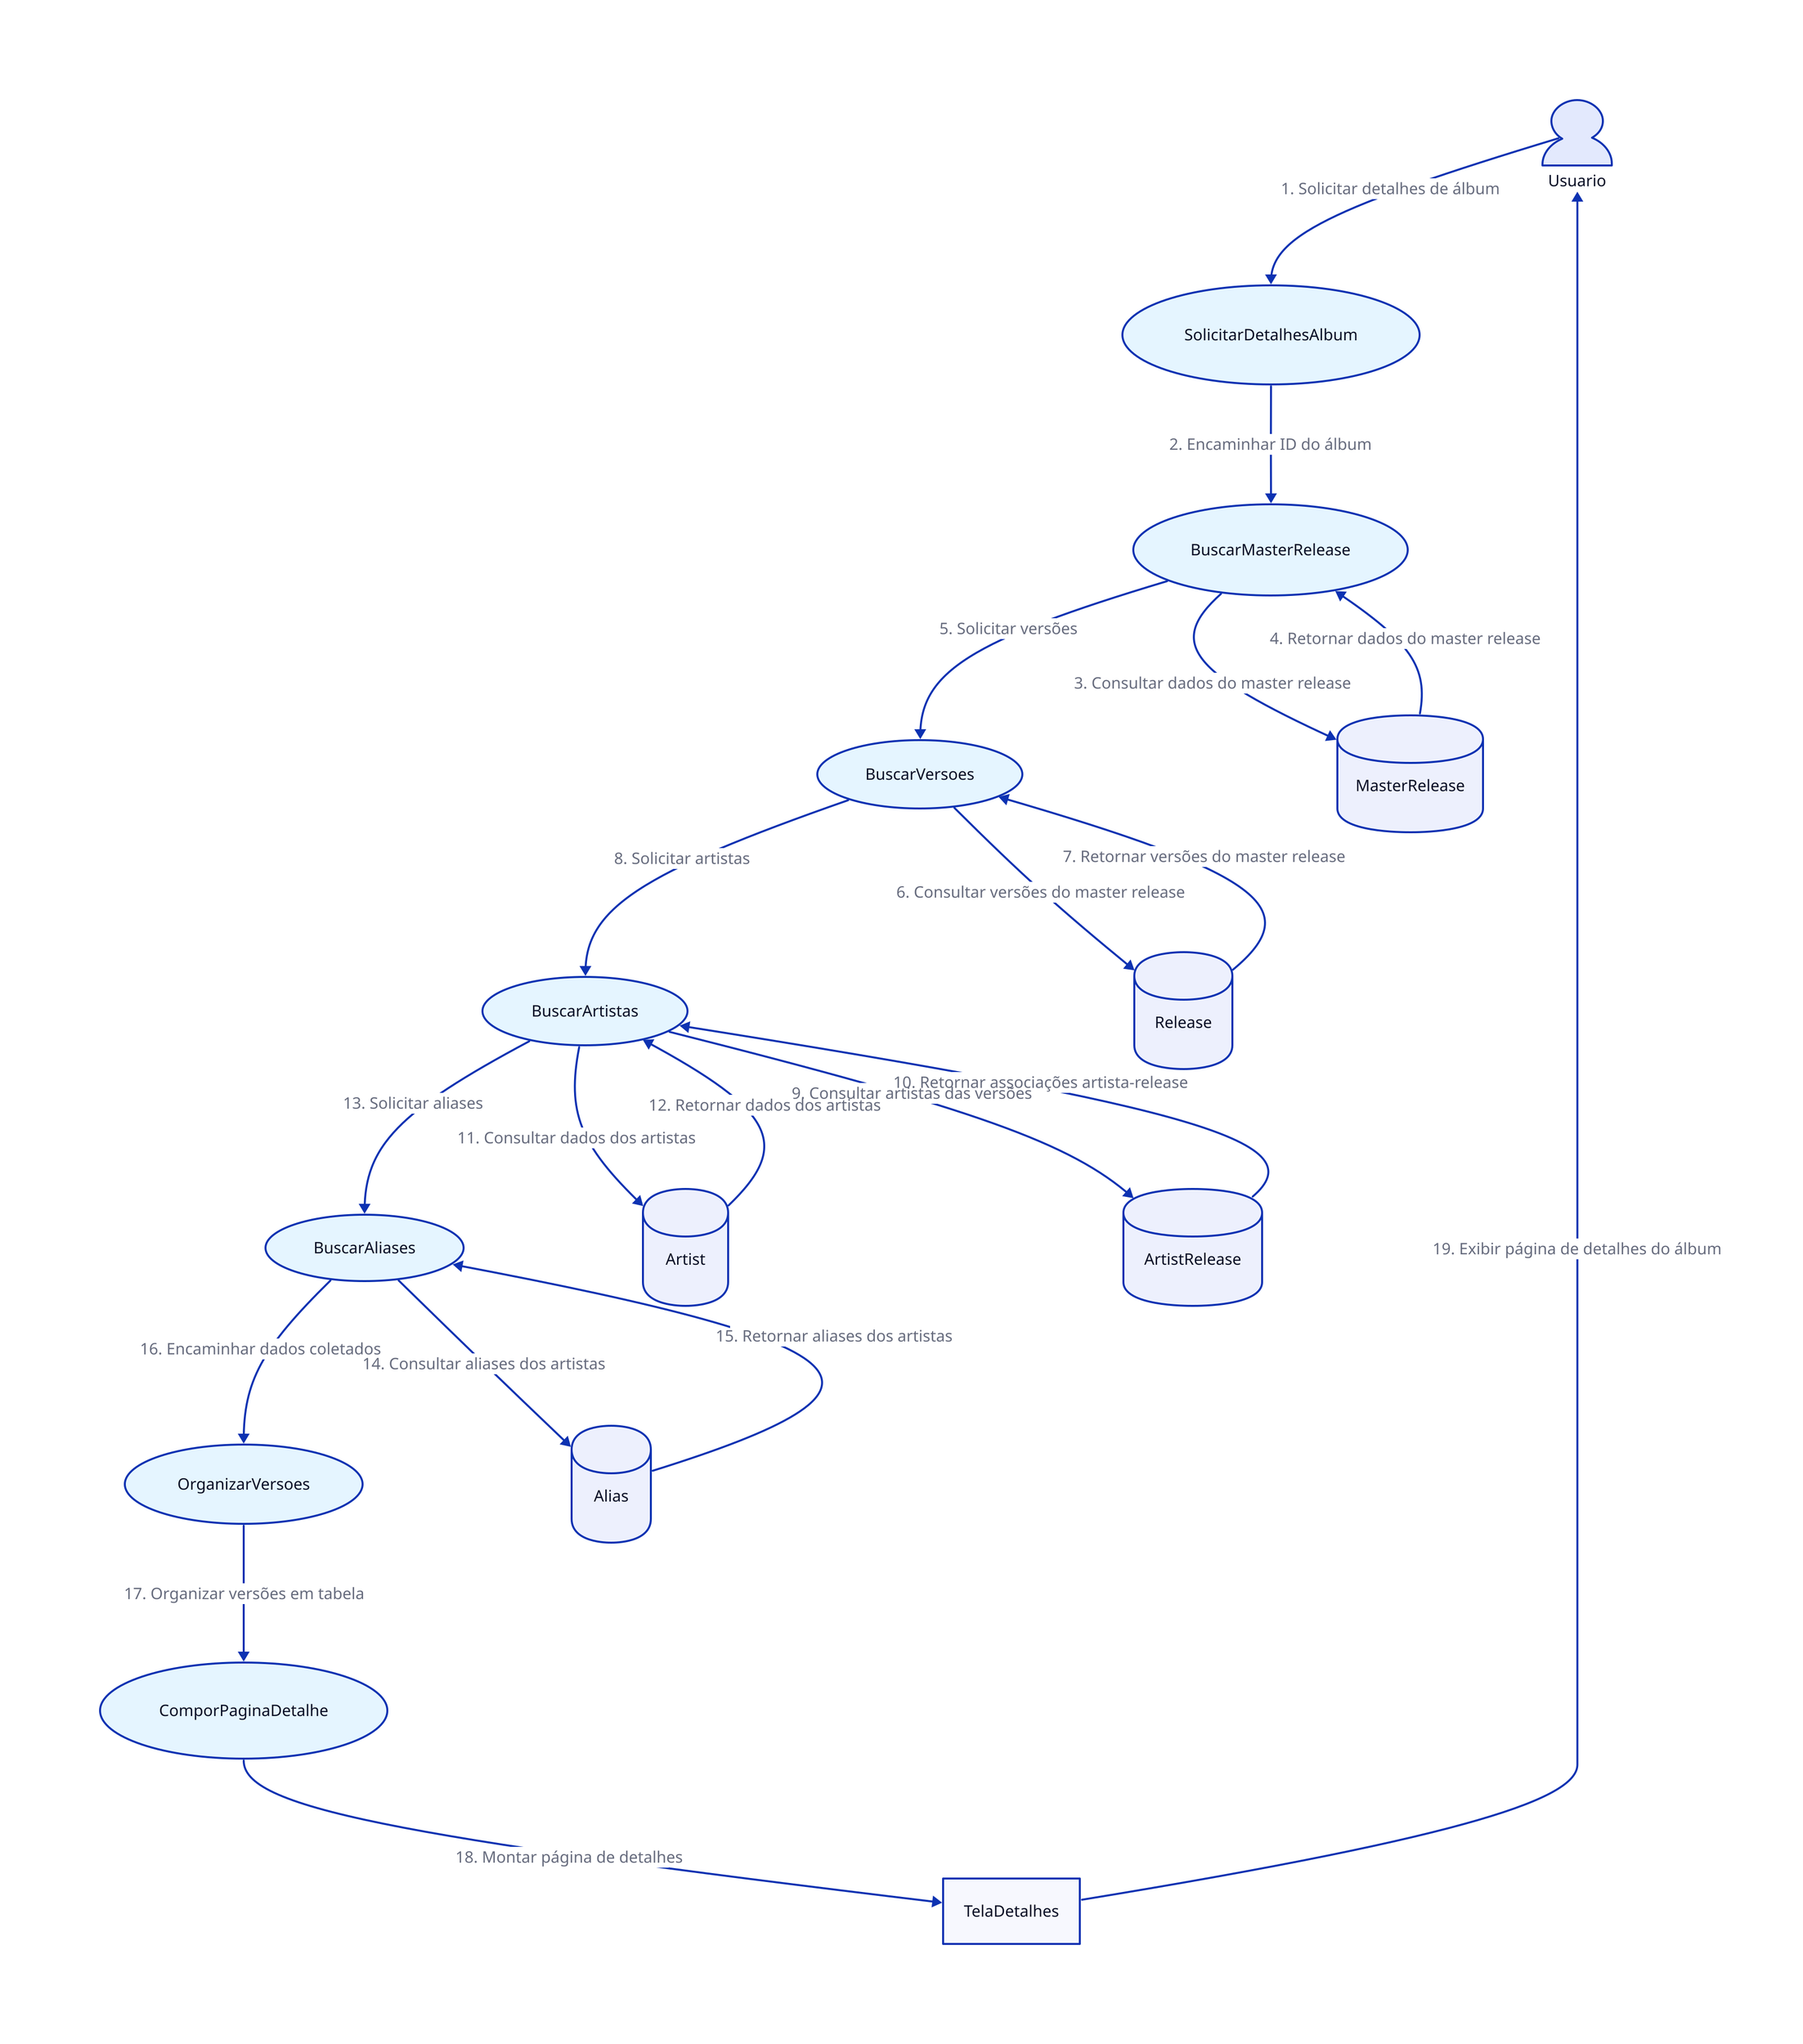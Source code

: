 Usuario: {
  shape: person
}

SolicitarDetalhesAlbum: {
  shape: oval
  style.fill: "#E5F5FF"
}

BuscarMasterRelease: {
  shape: oval
  style.fill: "#E5F5FF"
}

BuscarVersoes: {
  shape: oval
  style.fill: "#E5F5FF"
}

BuscarArtistas: {
  shape: oval
  style.fill: "#E5F5FF"
}

BuscarAliases: {
  shape: oval
  style.fill: "#E5F5FF"
}

OrganizarVersoes: {
  shape: oval
  style.fill: "#E5F5FF"
}

ComporPaginaDetalhe: {
  shape: oval
  style.fill: "#E5F5FF"
}

MasterRelease: {
  shape: cylinder
}

Release: {
  shape: cylinder
}

Artist: {
  shape: cylinder
}

ArtistRelease: {
  shape: cylinder
}

Alias: {
  shape: cylinder
}

TelaDetalhes: {
  shape: rectangle
}

Usuario -> SolicitarDetalhesAlbum: "1. Solicitar detalhes de álbum"
SolicitarDetalhesAlbum -> BuscarMasterRelease: "2. Encaminhar ID do álbum"
BuscarMasterRelease -> MasterRelease: "3. Consultar dados do master release"
MasterRelease -> BuscarMasterRelease: "4. Retornar dados do master release"
BuscarMasterRelease -> BuscarVersoes: "5. Solicitar versões"
BuscarVersoes -> Release: "6. Consultar versões do master release"
Release -> BuscarVersoes: "7. Retornar versões do master release"
BuscarVersoes -> BuscarArtistas: "8. Solicitar artistas"
BuscarArtistas -> ArtistRelease: "9. Consultar artistas das versões"
ArtistRelease -> BuscarArtistas: "10. Retornar associações artista-release"
BuscarArtistas -> Artist: "11. Consultar dados dos artistas"
Artist -> BuscarArtistas: "12. Retornar dados dos artistas"
BuscarArtistas -> BuscarAliases: "13. Solicitar aliases"
BuscarAliases -> Alias: "14. Consultar aliases dos artistas"
Alias -> BuscarAliases: "15. Retornar aliases dos artistas"
BuscarAliases -> OrganizarVersoes: "16. Encaminhar dados coletados"
OrganizarVersoes -> ComporPaginaDetalhe: "17. Organizar versões em tabela"
ComporPaginaDetalhe -> TelaDetalhes: "18. Montar página de detalhes"
TelaDetalhes -> Usuario: "19. Exibir página de detalhes do álbum"
